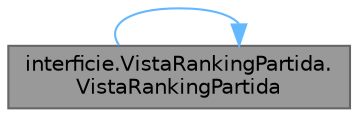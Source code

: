 digraph "interficie.VistaRankingPartida.VistaRankingPartida"
{
 // INTERACTIVE_SVG=YES
 // LATEX_PDF_SIZE
  bgcolor="transparent";
  edge [fontname=Helvetica,fontsize=10,labelfontname=Helvetica,labelfontsize=10];
  node [fontname=Helvetica,fontsize=10,shape=box,height=0.2,width=0.4];
  rankdir="RL";
  Node1 [id="Node000001",label="interficie.VistaRankingPartida.\lVistaRankingPartida",height=0.2,width=0.4,color="gray40", fillcolor="grey60", style="filled", fontcolor="black",tooltip="Constructor que inicialitza i mostra la finestra de rànquing."];
  Node1 -> Node1 [id="edge1_Node000001_Node000001",dir="back",color="steelblue1",style="solid",tooltip=" "];
}
